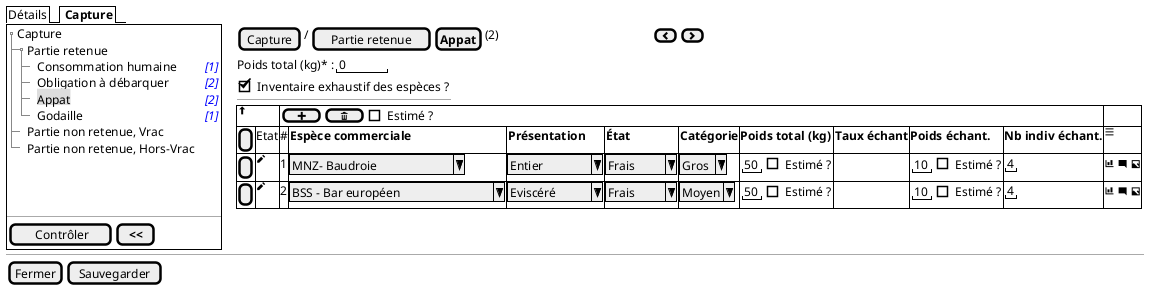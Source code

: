 @startsalt
{
  {/ Détails | <b> Capture }
  {+
   {T
       + Capture
       ++ Partie retenue
       +++ Consommation humaine | <i><color:blue>[1]
       +++ Obligation à débarquer| <i><color:blue>[2]
       +++ <back:#DDD>Appat | <i><color:blue>[2]
       +++ Godaille | <i><color:blue>[1]
       ++ Partie non retenue, Vrac
       ++ Partie non retenue, Hors-Vrac
   }
    .
    .
    .
   --
   {
      [<&checkmark> Contrôler] | [ <b><< ]
   }
  } | . | {
    { [Capture] | / | [Partie retenue] | [<b>Appat]| (2) | . | . | . | . | . | . | . | . | . | . | . | . | . | . | . | . | . | . | . | . | . | . | . | . | . | . | . | . | . |  { [<&chevron-left>] | [<&chevron-right>] }}

    {Poids total (kg)* : | " 0    " }

    { [X] Inventaire exhaustif des espèces ?
    ---
    }


    {#
          <&arrow-thick-top> | *  | {[ <&plus> ] | [ <&trash> ] | [ ] Estimé ? } | * | * | * | * | * | * | * | *
          [ ] | Etat |# |  <b>Espèce commerciale  | <b>Présentation | <b>État | <b>Catégorie | <b>Poids total (kg)     |  <b>Taux échant  | <b>Poids échant. | <b>Nb indiv échant. | <&menu>
          [ ] |<&pencil> |1 | ^MNZ- Baudroie       ^ | ^ Entier   ^ | ^ Frais ^ | ^Gros^ | { "50" | [ ] Estimé ? } | .   |   { "10" | [ ] Estimé ? }          | "4" | <&bar-chart> <&comment-square> <&image>
          [ ] |<&pencil> |2 | ^BSS - Bar européen       ^ | ^ Eviscéré ^ | ^ Frais ^ | ^Moyen^ | { "50" | [ ] Estimé ? } | .   |   { "10" | [ ] Estimé ? }          | "4" | <&bar-chart> <&comment-square> <&image>
        }
  }

  -- | -- | --
  { [Fermer] | [Sauvegarder] }
}
@endsalt

